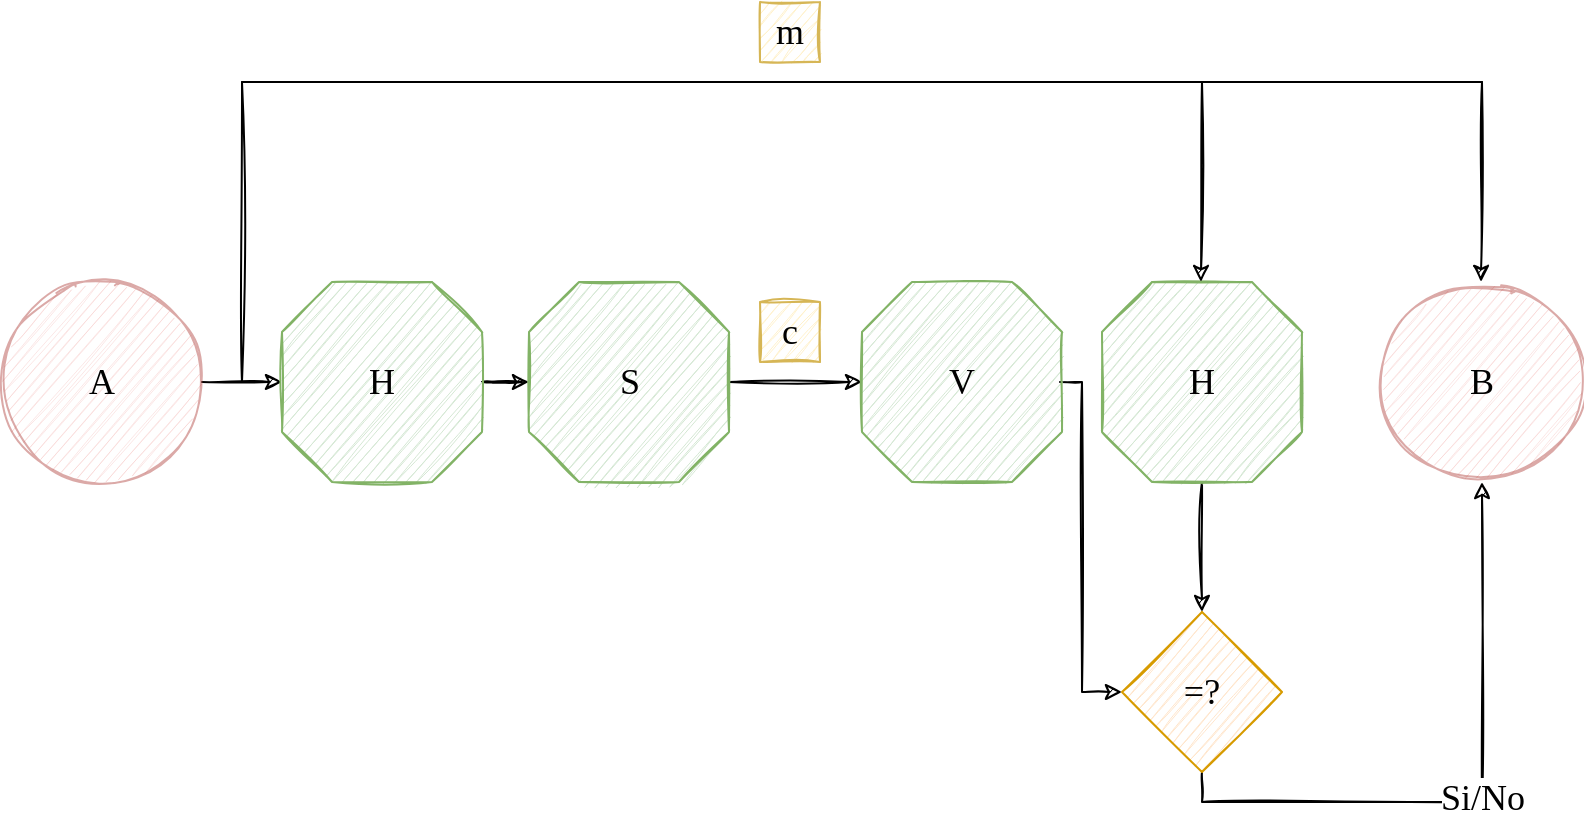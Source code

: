<mxfile version="15.9.4" type="device"><diagram id="JP0gBPxypD-B3swmiFSp" name="Page-1"><mxGraphModel dx="1422" dy="700" grid="1" gridSize="10" guides="1" tooltips="1" connect="1" arrows="1" fold="1" page="1" pageScale="1" pageWidth="827" pageHeight="1169" math="0" shadow="0"><root><mxCell id="0"/><mxCell id="1" parent="0"/><mxCell id="Y4TUV4H3YHWyU1hq7ZdA-5" style="edgeStyle=orthogonalEdgeStyle;rounded=0;orthogonalLoop=1;jettySize=auto;html=1;fontFamily=Maven Pro;sketch=1;fontSource=https%3A%2F%2Ffonts.googleapis.com%2Fcss%3Ffamily%3DMaven%2BPro;" parent="1" source="FrdOh2KGLZJYutwBbuUi-4" target="Y4TUV4H3YHWyU1hq7ZdA-2" edge="1"><mxGeometry relative="1" as="geometry"/></mxCell><mxCell id="FrdOh2KGLZJYutwBbuUi-4" value="A" style="ellipse;whiteSpace=wrap;html=1;labelBackgroundColor=none;labelBorderColor=none;sketch=1;fontFamily=Maven Pro;fontSize=18;fillColor=#f8cecc;strokeColor=#b85450;spacingBottom=0;opacity=50;verticalAlign=middle;fontStyle=0;fontSource=https%3A%2F%2Ffonts.googleapis.com%2Fcss%3Ffamily%3DMaven%2BPro;" parent="1" vertex="1"><mxGeometry x="20" y="340" width="100" height="100" as="geometry"/></mxCell><mxCell id="Y4TUV4H3YHWyU1hq7ZdA-1" value="B" style="ellipse;whiteSpace=wrap;html=1;labelBackgroundColor=none;labelBorderColor=none;sketch=1;fontFamily=Maven Pro;fontSize=18;fillColor=#f8cecc;strokeColor=#b85450;spacingBottom=0;opacity=50;verticalAlign=middle;fontStyle=0;fontSource=https%3A%2F%2Ffonts.googleapis.com%2Fcss%3Ffamily%3DMaven%2BPro;" parent="1" vertex="1"><mxGeometry x="710" y="340" width="100" height="100" as="geometry"/></mxCell><mxCell id="Y4TUV4H3YHWyU1hq7ZdA-6" style="edgeStyle=orthogonalEdgeStyle;rounded=0;sketch=1;orthogonalLoop=1;jettySize=auto;html=1;entryX=0;entryY=0.5;entryDx=0;entryDy=0;fontFamily=Maven Pro;exitX=0.99;exitY=0.5;exitDx=0;exitDy=0;exitPerimeter=0;fontSource=https%3A%2F%2Ffonts.googleapis.com%2Fcss%3Ffamily%3DMaven%2BPro;" parent="1" source="fGzCqOUbK1iwfAGGBFbz-2" target="ws0fwYc5LY1sN5gzNNQG-1" edge="1"><mxGeometry relative="1" as="geometry"><Array as="points"><mxPoint x="560" y="390"/><mxPoint x="560" y="545"/></Array><mxPoint x="530" y="390" as="sourcePoint"/></mxGeometry></mxCell><mxCell id="fGzCqOUbK1iwfAGGBFbz-4" style="edgeStyle=orthogonalEdgeStyle;rounded=0;sketch=1;orthogonalLoop=1;jettySize=auto;html=1;fontFamily=Maven Pro;fontSource=https%3A%2F%2Ffonts.googleapis.com%2Fcss%3Ffamily%3DMaven%2BPro;" parent="1" source="Y4TUV4H3YHWyU1hq7ZdA-2" target="fGzCqOUbK1iwfAGGBFbz-1" edge="1"><mxGeometry relative="1" as="geometry"/></mxCell><mxCell id="Y4TUV4H3YHWyU1hq7ZdA-2" value="H" style="verticalLabelPosition=middle;verticalAlign=middle;html=1;shape=mxgraph.basic.polygon;polyCoords=[[0.25,0],[0.75,0],[1,0.25],[1,0.75],[0.75,1],[0.25,1],[0,0.75],[0,0.25]];polyline=0;sketch=1;fillColor=#d5e8d4;strokeColor=#82b366;fontFamily=Maven Pro;fontSize=18;whiteSpace=wrap;horizontal=1;labelPosition=center;align=center;fontSource=https%3A%2F%2Ffonts.googleapis.com%2Fcss%3Ffamily%3DMaven%2BPro;" parent="1" vertex="1"><mxGeometry x="160" y="340" width="100" height="100" as="geometry"/></mxCell><mxCell id="ws0fwYc5LY1sN5gzNNQG-3" style="edgeStyle=orthogonalEdgeStyle;rounded=0;sketch=1;orthogonalLoop=1;jettySize=auto;html=1;fontFamily=Maven Pro;fontSize=18;fontSource=https%3A%2F%2Ffonts.googleapis.com%2Fcss%3Ffamily%3DMaven%2BPro;" parent="1" source="Y4TUV4H3YHWyU1hq7ZdA-3" target="ws0fwYc5LY1sN5gzNNQG-1" edge="1"><mxGeometry relative="1" as="geometry"/></mxCell><mxCell id="Y4TUV4H3YHWyU1hq7ZdA-3" value="H" style="verticalLabelPosition=middle;verticalAlign=middle;html=1;shape=mxgraph.basic.polygon;polyCoords=[[0.25,0],[0.75,0],[1,0.25],[1,0.75],[0.75,1],[0.25,1],[0,0.75],[0,0.25]];polyline=0;sketch=1;fillColor=#d5e8d4;strokeColor=#82b366;fontFamily=Maven Pro;fontSize=18;whiteSpace=wrap;labelPosition=center;align=center;fontSource=https%3A%2F%2Ffonts.googleapis.com%2Fcss%3Ffamily%3DMaven%2BPro;" parent="1" vertex="1"><mxGeometry x="570" y="340" width="100" height="100" as="geometry"/></mxCell><mxCell id="-W8e4OslXIXU3TgRTyBF-3" value="c" style="whiteSpace=wrap;html=1;aspect=fixed;sketch=1;fontFamily=Maven Pro;fontSize=18;fillColor=#fff2cc;strokeColor=#d6b656;fontSource=https%3A%2F%2Ffonts.googleapis.com%2Fcss%3Ffamily%3DMaven%2BPro;" parent="1" vertex="1"><mxGeometry x="399" y="350" width="30" height="30" as="geometry"/></mxCell><mxCell id="-W8e4OslXIXU3TgRTyBF-4" value="m" style="whiteSpace=wrap;html=1;aspect=fixed;sketch=1;fontFamily=Maven Pro;fontSize=18;fillColor=#fff2cc;strokeColor=#d6b656;fontSource=https%3A%2F%2Ffonts.googleapis.com%2Fcss%3Ffamily%3DMaven%2BPro;" parent="1" vertex="1"><mxGeometry x="399" y="200" width="30" height="30" as="geometry"/></mxCell><mxCell id="ws0fwYc5LY1sN5gzNNQG-2" value="Si/No" style="edgeStyle=orthogonalEdgeStyle;rounded=0;orthogonalLoop=1;jettySize=auto;html=1;fontFamily=Maven Pro;fontSize=18;sketch=1;fontSource=https%3A%2F%2Ffonts.googleapis.com%2Fcss%3Ffamily%3DMaven%2BPro;" parent="1" source="ws0fwYc5LY1sN5gzNNQG-1" target="Y4TUV4H3YHWyU1hq7ZdA-1" edge="1"><mxGeometry relative="1" as="geometry"><Array as="points"><mxPoint x="620" y="600"/><mxPoint x="760" y="600"/></Array></mxGeometry></mxCell><mxCell id="ws0fwYc5LY1sN5gzNNQG-1" value="=?" style="rhombus;whiteSpace=wrap;html=1;sketch=1;fontFamily=Maven Pro;fontSize=18;fillColor=#ffe6cc;strokeColor=#d79b00;fontSource=https%3A%2F%2Ffonts.googleapis.com%2Fcss%3Ffamily%3DMaven%2BPro;" parent="1" vertex="1"><mxGeometry x="580" y="505" width="80" height="80" as="geometry"/></mxCell><mxCell id="ws0fwYc5LY1sN5gzNNQG-7" value="" style="endArrow=none;html=1;rounded=0;sketch=1;fontFamily=Maven Pro;fontSize=18;fontSource=https%3A%2F%2Ffonts.googleapis.com%2Fcss%3Ffamily%3DMaven%2BPro;" parent="1" edge="1"><mxGeometry width="50" height="50" relative="1" as="geometry"><mxPoint x="140" y="390" as="sourcePoint"/><mxPoint x="140" y="240" as="targetPoint"/></mxGeometry></mxCell><mxCell id="ws0fwYc5LY1sN5gzNNQG-8" value="" style="endArrow=none;html=1;rounded=0;sketch=1;fontFamily=Maven Pro;fontSize=18;fontSource=https%3A%2F%2Ffonts.googleapis.com%2Fcss%3Ffamily%3DMaven%2BPro;" parent="1" edge="1"><mxGeometry width="50" height="50" relative="1" as="geometry"><mxPoint x="140" y="240" as="sourcePoint"/><mxPoint x="760" y="240" as="targetPoint"/></mxGeometry></mxCell><mxCell id="ws0fwYc5LY1sN5gzNNQG-10" value="" style="endArrow=classic;html=1;rounded=0;sketch=1;fontFamily=Maven Pro;fontSize=18;fontSource=https%3A%2F%2Ffonts.googleapis.com%2Fcss%3Ffamily%3DMaven%2BPro;" parent="1" edge="1"><mxGeometry width="50" height="50" relative="1" as="geometry"><mxPoint x="620" y="240" as="sourcePoint"/><mxPoint x="619.5" y="340" as="targetPoint"/></mxGeometry></mxCell><mxCell id="ws0fwYc5LY1sN5gzNNQG-11" value="" style="endArrow=classic;html=1;rounded=0;sketch=1;fontFamily=Maven Pro;fontSize=18;fontSource=https%3A%2F%2Ffonts.googleapis.com%2Fcss%3Ffamily%3DMaven%2BPro;" parent="1" edge="1"><mxGeometry width="50" height="50" relative="1" as="geometry"><mxPoint x="760" y="240" as="sourcePoint"/><mxPoint x="759.5" y="340" as="targetPoint"/></mxGeometry></mxCell><mxCell id="ws0fwYc5LY1sN5gzNNQG-14" style="edgeStyle=orthogonalEdgeStyle;rounded=0;sketch=1;orthogonalLoop=1;jettySize=auto;html=1;fontFamily=Maven Pro;fontSize=18;fillColor=#e1d5e7;strokeColor=#9673a6;" parent="1" edge="1"><mxGeometry relative="1" as="geometry"><mxPoint x="475" y="200" as="targetPoint"/></mxGeometry></mxCell><mxCell id="fGzCqOUbK1iwfAGGBFbz-3" style="edgeStyle=orthogonalEdgeStyle;rounded=0;sketch=1;orthogonalLoop=1;jettySize=auto;html=1;entryX=0;entryY=0.5;entryDx=0;entryDy=0;entryPerimeter=0;fontFamily=Maven Pro;fontSource=https%3A%2F%2Ffonts.googleapis.com%2Fcss%3Ffamily%3DMaven%2BPro;" parent="1" source="fGzCqOUbK1iwfAGGBFbz-1" target="fGzCqOUbK1iwfAGGBFbz-2" edge="1"><mxGeometry relative="1" as="geometry"/></mxCell><mxCell id="fGzCqOUbK1iwfAGGBFbz-1" value="S" style="verticalLabelPosition=middle;verticalAlign=middle;html=1;shape=mxgraph.basic.polygon;polyCoords=[[0.25,0],[0.75,0],[1,0.25],[1,0.75],[0.75,1],[0.25,1],[0,0.75],[0,0.25]];polyline=0;sketch=1;fillColor=#d5e8d4;strokeColor=#82b366;fontFamily=Maven Pro;fontSize=18;whiteSpace=wrap;horizontal=1;labelPosition=center;align=center;fontSource=https%3A%2F%2Ffonts.googleapis.com%2Fcss%3Ffamily%3DMaven%2BPro;" parent="1" vertex="1"><mxGeometry x="283.5" y="340" width="100" height="100" as="geometry"/></mxCell><mxCell id="fGzCqOUbK1iwfAGGBFbz-2" value="V" style="verticalLabelPosition=middle;verticalAlign=middle;html=1;shape=mxgraph.basic.polygon;polyCoords=[[0.25,0],[0.75,0],[1,0.25],[1,0.75],[0.75,1],[0.25,1],[0,0.75],[0,0.25]];polyline=0;sketch=1;fillColor=#d5e8d4;strokeColor=#82b366;fontFamily=Maven Pro;fontSize=18;whiteSpace=wrap;horizontal=1;labelPosition=center;align=center;fontSource=https%3A%2F%2Ffonts.googleapis.com%2Fcss%3Ffamily%3DMaven%2BPro;" parent="1" vertex="1"><mxGeometry x="450" y="340" width="100" height="100" as="geometry"/></mxCell></root></mxGraphModel></diagram></mxfile>